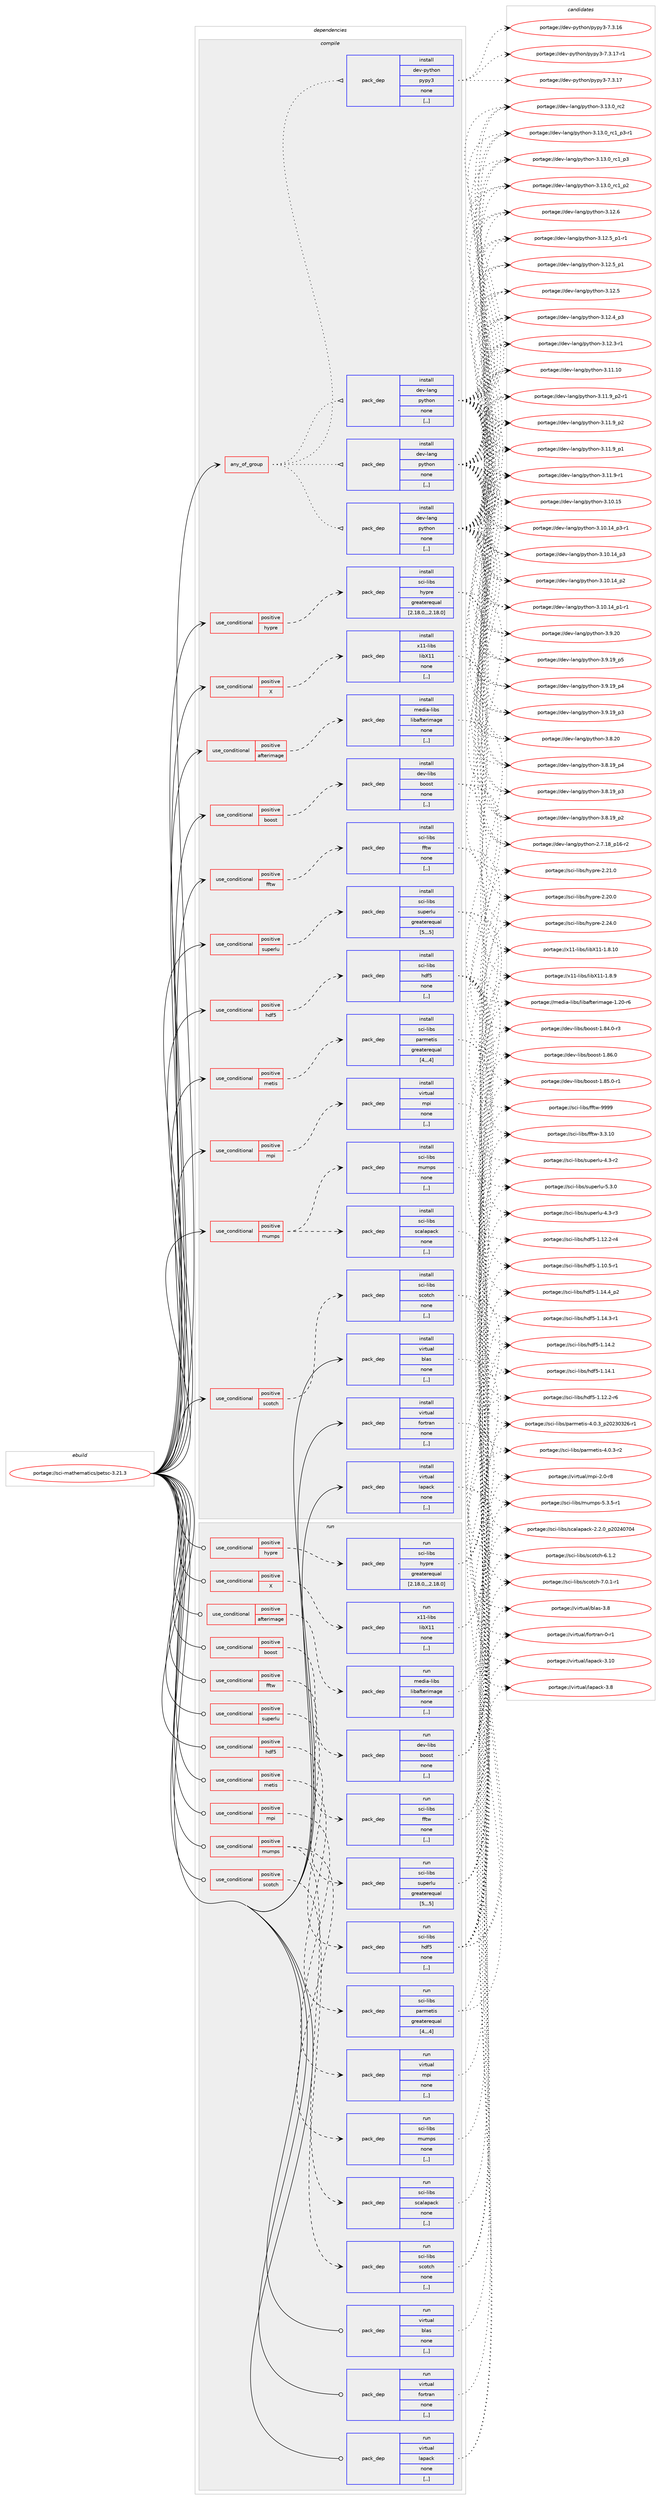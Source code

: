 digraph prolog {

# *************
# Graph options
# *************

newrank=true;
concentrate=true;
compound=true;
graph [rankdir=LR,fontname=Helvetica,fontsize=10,ranksep=1.5];#, ranksep=2.5, nodesep=0.2];
edge  [arrowhead=vee];
node  [fontname=Helvetica,fontsize=10];

# **********
# The ebuild
# **********

subgraph cluster_leftcol {
color=gray;
label=<<i>ebuild</i>>;
id [label="portage://sci-mathematics/petsc-3.21.3", color=red, width=4, href="../sci-mathematics/petsc-3.21.3.svg"];
}

# ****************
# The dependencies
# ****************

subgraph cluster_midcol {
color=gray;
label=<<i>dependencies</i>>;
subgraph cluster_compile {
fillcolor="#eeeeee";
style=filled;
label=<<i>compile</i>>;
subgraph any6200 {
dependency918535 [label=<<TABLE BORDER="0" CELLBORDER="1" CELLSPACING="0" CELLPADDING="4"><TR><TD CELLPADDING="10">any_of_group</TD></TR></TABLE>>, shape=none, color=red];subgraph pack669753 {
dependency918536 [label=<<TABLE BORDER="0" CELLBORDER="1" CELLSPACING="0" CELLPADDING="4" WIDTH="220"><TR><TD ROWSPAN="6" CELLPADDING="30">pack_dep</TD></TR><TR><TD WIDTH="110">install</TD></TR><TR><TD>dev-lang</TD></TR><TR><TD>python</TD></TR><TR><TD>none</TD></TR><TR><TD>[,,]</TD></TR></TABLE>>, shape=none, color=blue];
}
dependency918535:e -> dependency918536:w [weight=20,style="dotted",arrowhead="oinv"];
subgraph pack669754 {
dependency918537 [label=<<TABLE BORDER="0" CELLBORDER="1" CELLSPACING="0" CELLPADDING="4" WIDTH="220"><TR><TD ROWSPAN="6" CELLPADDING="30">pack_dep</TD></TR><TR><TD WIDTH="110">install</TD></TR><TR><TD>dev-lang</TD></TR><TR><TD>python</TD></TR><TR><TD>none</TD></TR><TR><TD>[,,]</TD></TR></TABLE>>, shape=none, color=blue];
}
dependency918535:e -> dependency918537:w [weight=20,style="dotted",arrowhead="oinv"];
subgraph pack669755 {
dependency918538 [label=<<TABLE BORDER="0" CELLBORDER="1" CELLSPACING="0" CELLPADDING="4" WIDTH="220"><TR><TD ROWSPAN="6" CELLPADDING="30">pack_dep</TD></TR><TR><TD WIDTH="110">install</TD></TR><TR><TD>dev-lang</TD></TR><TR><TD>python</TD></TR><TR><TD>none</TD></TR><TR><TD>[,,]</TD></TR></TABLE>>, shape=none, color=blue];
}
dependency918535:e -> dependency918538:w [weight=20,style="dotted",arrowhead="oinv"];
subgraph pack669756 {
dependency918539 [label=<<TABLE BORDER="0" CELLBORDER="1" CELLSPACING="0" CELLPADDING="4" WIDTH="220"><TR><TD ROWSPAN="6" CELLPADDING="30">pack_dep</TD></TR><TR><TD WIDTH="110">install</TD></TR><TR><TD>dev-python</TD></TR><TR><TD>pypy3</TD></TR><TR><TD>none</TD></TR><TR><TD>[,,]</TD></TR></TABLE>>, shape=none, color=blue];
}
dependency918535:e -> dependency918539:w [weight=20,style="dotted",arrowhead="oinv"];
}
id:e -> dependency918535:w [weight=20,style="solid",arrowhead="vee"];
subgraph cond242152 {
dependency918540 [label=<<TABLE BORDER="0" CELLBORDER="1" CELLSPACING="0" CELLPADDING="4"><TR><TD ROWSPAN="3" CELLPADDING="10">use_conditional</TD></TR><TR><TD>positive</TD></TR><TR><TD>X</TD></TR></TABLE>>, shape=none, color=red];
subgraph pack669757 {
dependency918541 [label=<<TABLE BORDER="0" CELLBORDER="1" CELLSPACING="0" CELLPADDING="4" WIDTH="220"><TR><TD ROWSPAN="6" CELLPADDING="30">pack_dep</TD></TR><TR><TD WIDTH="110">install</TD></TR><TR><TD>x11-libs</TD></TR><TR><TD>libX11</TD></TR><TR><TD>none</TD></TR><TR><TD>[,,]</TD></TR></TABLE>>, shape=none, color=blue];
}
dependency918540:e -> dependency918541:w [weight=20,style="dashed",arrowhead="vee"];
}
id:e -> dependency918540:w [weight=20,style="solid",arrowhead="vee"];
subgraph cond242153 {
dependency918542 [label=<<TABLE BORDER="0" CELLBORDER="1" CELLSPACING="0" CELLPADDING="4"><TR><TD ROWSPAN="3" CELLPADDING="10">use_conditional</TD></TR><TR><TD>positive</TD></TR><TR><TD>afterimage</TD></TR></TABLE>>, shape=none, color=red];
subgraph pack669758 {
dependency918543 [label=<<TABLE BORDER="0" CELLBORDER="1" CELLSPACING="0" CELLPADDING="4" WIDTH="220"><TR><TD ROWSPAN="6" CELLPADDING="30">pack_dep</TD></TR><TR><TD WIDTH="110">install</TD></TR><TR><TD>media-libs</TD></TR><TR><TD>libafterimage</TD></TR><TR><TD>none</TD></TR><TR><TD>[,,]</TD></TR></TABLE>>, shape=none, color=blue];
}
dependency918542:e -> dependency918543:w [weight=20,style="dashed",arrowhead="vee"];
}
id:e -> dependency918542:w [weight=20,style="solid",arrowhead="vee"];
subgraph cond242154 {
dependency918544 [label=<<TABLE BORDER="0" CELLBORDER="1" CELLSPACING="0" CELLPADDING="4"><TR><TD ROWSPAN="3" CELLPADDING="10">use_conditional</TD></TR><TR><TD>positive</TD></TR><TR><TD>boost</TD></TR></TABLE>>, shape=none, color=red];
subgraph pack669759 {
dependency918545 [label=<<TABLE BORDER="0" CELLBORDER="1" CELLSPACING="0" CELLPADDING="4" WIDTH="220"><TR><TD ROWSPAN="6" CELLPADDING="30">pack_dep</TD></TR><TR><TD WIDTH="110">install</TD></TR><TR><TD>dev-libs</TD></TR><TR><TD>boost</TD></TR><TR><TD>none</TD></TR><TR><TD>[,,]</TD></TR></TABLE>>, shape=none, color=blue];
}
dependency918544:e -> dependency918545:w [weight=20,style="dashed",arrowhead="vee"];
}
id:e -> dependency918544:w [weight=20,style="solid",arrowhead="vee"];
subgraph cond242155 {
dependency918546 [label=<<TABLE BORDER="0" CELLBORDER="1" CELLSPACING="0" CELLPADDING="4"><TR><TD ROWSPAN="3" CELLPADDING="10">use_conditional</TD></TR><TR><TD>positive</TD></TR><TR><TD>fftw</TD></TR></TABLE>>, shape=none, color=red];
subgraph pack669760 {
dependency918547 [label=<<TABLE BORDER="0" CELLBORDER="1" CELLSPACING="0" CELLPADDING="4" WIDTH="220"><TR><TD ROWSPAN="6" CELLPADDING="30">pack_dep</TD></TR><TR><TD WIDTH="110">install</TD></TR><TR><TD>sci-libs</TD></TR><TR><TD>fftw</TD></TR><TR><TD>none</TD></TR><TR><TD>[,,]</TD></TR></TABLE>>, shape=none, color=blue];
}
dependency918546:e -> dependency918547:w [weight=20,style="dashed",arrowhead="vee"];
}
id:e -> dependency918546:w [weight=20,style="solid",arrowhead="vee"];
subgraph cond242156 {
dependency918548 [label=<<TABLE BORDER="0" CELLBORDER="1" CELLSPACING="0" CELLPADDING="4"><TR><TD ROWSPAN="3" CELLPADDING="10">use_conditional</TD></TR><TR><TD>positive</TD></TR><TR><TD>hdf5</TD></TR></TABLE>>, shape=none, color=red];
subgraph pack669761 {
dependency918549 [label=<<TABLE BORDER="0" CELLBORDER="1" CELLSPACING="0" CELLPADDING="4" WIDTH="220"><TR><TD ROWSPAN="6" CELLPADDING="30">pack_dep</TD></TR><TR><TD WIDTH="110">install</TD></TR><TR><TD>sci-libs</TD></TR><TR><TD>hdf5</TD></TR><TR><TD>none</TD></TR><TR><TD>[,,]</TD></TR></TABLE>>, shape=none, color=blue];
}
dependency918548:e -> dependency918549:w [weight=20,style="dashed",arrowhead="vee"];
}
id:e -> dependency918548:w [weight=20,style="solid",arrowhead="vee"];
subgraph cond242157 {
dependency918550 [label=<<TABLE BORDER="0" CELLBORDER="1" CELLSPACING="0" CELLPADDING="4"><TR><TD ROWSPAN="3" CELLPADDING="10">use_conditional</TD></TR><TR><TD>positive</TD></TR><TR><TD>hypre</TD></TR></TABLE>>, shape=none, color=red];
subgraph pack669762 {
dependency918551 [label=<<TABLE BORDER="0" CELLBORDER="1" CELLSPACING="0" CELLPADDING="4" WIDTH="220"><TR><TD ROWSPAN="6" CELLPADDING="30">pack_dep</TD></TR><TR><TD WIDTH="110">install</TD></TR><TR><TD>sci-libs</TD></TR><TR><TD>hypre</TD></TR><TR><TD>greaterequal</TD></TR><TR><TD>[2.18.0,,,2.18.0]</TD></TR></TABLE>>, shape=none, color=blue];
}
dependency918550:e -> dependency918551:w [weight=20,style="dashed",arrowhead="vee"];
}
id:e -> dependency918550:w [weight=20,style="solid",arrowhead="vee"];
subgraph cond242158 {
dependency918552 [label=<<TABLE BORDER="0" CELLBORDER="1" CELLSPACING="0" CELLPADDING="4"><TR><TD ROWSPAN="3" CELLPADDING="10">use_conditional</TD></TR><TR><TD>positive</TD></TR><TR><TD>metis</TD></TR></TABLE>>, shape=none, color=red];
subgraph pack669763 {
dependency918553 [label=<<TABLE BORDER="0" CELLBORDER="1" CELLSPACING="0" CELLPADDING="4" WIDTH="220"><TR><TD ROWSPAN="6" CELLPADDING="30">pack_dep</TD></TR><TR><TD WIDTH="110">install</TD></TR><TR><TD>sci-libs</TD></TR><TR><TD>parmetis</TD></TR><TR><TD>greaterequal</TD></TR><TR><TD>[4,,,4]</TD></TR></TABLE>>, shape=none, color=blue];
}
dependency918552:e -> dependency918553:w [weight=20,style="dashed",arrowhead="vee"];
}
id:e -> dependency918552:w [weight=20,style="solid",arrowhead="vee"];
subgraph cond242159 {
dependency918554 [label=<<TABLE BORDER="0" CELLBORDER="1" CELLSPACING="0" CELLPADDING="4"><TR><TD ROWSPAN="3" CELLPADDING="10">use_conditional</TD></TR><TR><TD>positive</TD></TR><TR><TD>mpi</TD></TR></TABLE>>, shape=none, color=red];
subgraph pack669764 {
dependency918555 [label=<<TABLE BORDER="0" CELLBORDER="1" CELLSPACING="0" CELLPADDING="4" WIDTH="220"><TR><TD ROWSPAN="6" CELLPADDING="30">pack_dep</TD></TR><TR><TD WIDTH="110">install</TD></TR><TR><TD>virtual</TD></TR><TR><TD>mpi</TD></TR><TR><TD>none</TD></TR><TR><TD>[,,]</TD></TR></TABLE>>, shape=none, color=blue];
}
dependency918554:e -> dependency918555:w [weight=20,style="dashed",arrowhead="vee"];
}
id:e -> dependency918554:w [weight=20,style="solid",arrowhead="vee"];
subgraph cond242160 {
dependency918556 [label=<<TABLE BORDER="0" CELLBORDER="1" CELLSPACING="0" CELLPADDING="4"><TR><TD ROWSPAN="3" CELLPADDING="10">use_conditional</TD></TR><TR><TD>positive</TD></TR><TR><TD>mumps</TD></TR></TABLE>>, shape=none, color=red];
subgraph pack669765 {
dependency918557 [label=<<TABLE BORDER="0" CELLBORDER="1" CELLSPACING="0" CELLPADDING="4" WIDTH="220"><TR><TD ROWSPAN="6" CELLPADDING="30">pack_dep</TD></TR><TR><TD WIDTH="110">install</TD></TR><TR><TD>sci-libs</TD></TR><TR><TD>mumps</TD></TR><TR><TD>none</TD></TR><TR><TD>[,,]</TD></TR></TABLE>>, shape=none, color=blue];
}
dependency918556:e -> dependency918557:w [weight=20,style="dashed",arrowhead="vee"];
subgraph pack669766 {
dependency918558 [label=<<TABLE BORDER="0" CELLBORDER="1" CELLSPACING="0" CELLPADDING="4" WIDTH="220"><TR><TD ROWSPAN="6" CELLPADDING="30">pack_dep</TD></TR><TR><TD WIDTH="110">install</TD></TR><TR><TD>sci-libs</TD></TR><TR><TD>scalapack</TD></TR><TR><TD>none</TD></TR><TR><TD>[,,]</TD></TR></TABLE>>, shape=none, color=blue];
}
dependency918556:e -> dependency918558:w [weight=20,style="dashed",arrowhead="vee"];
}
id:e -> dependency918556:w [weight=20,style="solid",arrowhead="vee"];
subgraph cond242161 {
dependency918559 [label=<<TABLE BORDER="0" CELLBORDER="1" CELLSPACING="0" CELLPADDING="4"><TR><TD ROWSPAN="3" CELLPADDING="10">use_conditional</TD></TR><TR><TD>positive</TD></TR><TR><TD>scotch</TD></TR></TABLE>>, shape=none, color=red];
subgraph pack669767 {
dependency918560 [label=<<TABLE BORDER="0" CELLBORDER="1" CELLSPACING="0" CELLPADDING="4" WIDTH="220"><TR><TD ROWSPAN="6" CELLPADDING="30">pack_dep</TD></TR><TR><TD WIDTH="110">install</TD></TR><TR><TD>sci-libs</TD></TR><TR><TD>scotch</TD></TR><TR><TD>none</TD></TR><TR><TD>[,,]</TD></TR></TABLE>>, shape=none, color=blue];
}
dependency918559:e -> dependency918560:w [weight=20,style="dashed",arrowhead="vee"];
}
id:e -> dependency918559:w [weight=20,style="solid",arrowhead="vee"];
subgraph cond242162 {
dependency918561 [label=<<TABLE BORDER="0" CELLBORDER="1" CELLSPACING="0" CELLPADDING="4"><TR><TD ROWSPAN="3" CELLPADDING="10">use_conditional</TD></TR><TR><TD>positive</TD></TR><TR><TD>superlu</TD></TR></TABLE>>, shape=none, color=red];
subgraph pack669768 {
dependency918562 [label=<<TABLE BORDER="0" CELLBORDER="1" CELLSPACING="0" CELLPADDING="4" WIDTH="220"><TR><TD ROWSPAN="6" CELLPADDING="30">pack_dep</TD></TR><TR><TD WIDTH="110">install</TD></TR><TR><TD>sci-libs</TD></TR><TR><TD>superlu</TD></TR><TR><TD>greaterequal</TD></TR><TR><TD>[5,,,5]</TD></TR></TABLE>>, shape=none, color=blue];
}
dependency918561:e -> dependency918562:w [weight=20,style="dashed",arrowhead="vee"];
}
id:e -> dependency918561:w [weight=20,style="solid",arrowhead="vee"];
subgraph pack669769 {
dependency918563 [label=<<TABLE BORDER="0" CELLBORDER="1" CELLSPACING="0" CELLPADDING="4" WIDTH="220"><TR><TD ROWSPAN="6" CELLPADDING="30">pack_dep</TD></TR><TR><TD WIDTH="110">install</TD></TR><TR><TD>virtual</TD></TR><TR><TD>blas</TD></TR><TR><TD>none</TD></TR><TR><TD>[,,]</TD></TR></TABLE>>, shape=none, color=blue];
}
id:e -> dependency918563:w [weight=20,style="solid",arrowhead="vee"];
subgraph pack669770 {
dependency918564 [label=<<TABLE BORDER="0" CELLBORDER="1" CELLSPACING="0" CELLPADDING="4" WIDTH="220"><TR><TD ROWSPAN="6" CELLPADDING="30">pack_dep</TD></TR><TR><TD WIDTH="110">install</TD></TR><TR><TD>virtual</TD></TR><TR><TD>fortran</TD></TR><TR><TD>none</TD></TR><TR><TD>[,,]</TD></TR></TABLE>>, shape=none, color=blue];
}
id:e -> dependency918564:w [weight=20,style="solid",arrowhead="vee"];
subgraph pack669771 {
dependency918565 [label=<<TABLE BORDER="0" CELLBORDER="1" CELLSPACING="0" CELLPADDING="4" WIDTH="220"><TR><TD ROWSPAN="6" CELLPADDING="30">pack_dep</TD></TR><TR><TD WIDTH="110">install</TD></TR><TR><TD>virtual</TD></TR><TR><TD>lapack</TD></TR><TR><TD>none</TD></TR><TR><TD>[,,]</TD></TR></TABLE>>, shape=none, color=blue];
}
id:e -> dependency918565:w [weight=20,style="solid",arrowhead="vee"];
}
subgraph cluster_compileandrun {
fillcolor="#eeeeee";
style=filled;
label=<<i>compile and run</i>>;
}
subgraph cluster_run {
fillcolor="#eeeeee";
style=filled;
label=<<i>run</i>>;
subgraph cond242163 {
dependency918566 [label=<<TABLE BORDER="0" CELLBORDER="1" CELLSPACING="0" CELLPADDING="4"><TR><TD ROWSPAN="3" CELLPADDING="10">use_conditional</TD></TR><TR><TD>positive</TD></TR><TR><TD>X</TD></TR></TABLE>>, shape=none, color=red];
subgraph pack669772 {
dependency918567 [label=<<TABLE BORDER="0" CELLBORDER="1" CELLSPACING="0" CELLPADDING="4" WIDTH="220"><TR><TD ROWSPAN="6" CELLPADDING="30">pack_dep</TD></TR><TR><TD WIDTH="110">run</TD></TR><TR><TD>x11-libs</TD></TR><TR><TD>libX11</TD></TR><TR><TD>none</TD></TR><TR><TD>[,,]</TD></TR></TABLE>>, shape=none, color=blue];
}
dependency918566:e -> dependency918567:w [weight=20,style="dashed",arrowhead="vee"];
}
id:e -> dependency918566:w [weight=20,style="solid",arrowhead="odot"];
subgraph cond242164 {
dependency918568 [label=<<TABLE BORDER="0" CELLBORDER="1" CELLSPACING="0" CELLPADDING="4"><TR><TD ROWSPAN="3" CELLPADDING="10">use_conditional</TD></TR><TR><TD>positive</TD></TR><TR><TD>afterimage</TD></TR></TABLE>>, shape=none, color=red];
subgraph pack669773 {
dependency918569 [label=<<TABLE BORDER="0" CELLBORDER="1" CELLSPACING="0" CELLPADDING="4" WIDTH="220"><TR><TD ROWSPAN="6" CELLPADDING="30">pack_dep</TD></TR><TR><TD WIDTH="110">run</TD></TR><TR><TD>media-libs</TD></TR><TR><TD>libafterimage</TD></TR><TR><TD>none</TD></TR><TR><TD>[,,]</TD></TR></TABLE>>, shape=none, color=blue];
}
dependency918568:e -> dependency918569:w [weight=20,style="dashed",arrowhead="vee"];
}
id:e -> dependency918568:w [weight=20,style="solid",arrowhead="odot"];
subgraph cond242165 {
dependency918570 [label=<<TABLE BORDER="0" CELLBORDER="1" CELLSPACING="0" CELLPADDING="4"><TR><TD ROWSPAN="3" CELLPADDING="10">use_conditional</TD></TR><TR><TD>positive</TD></TR><TR><TD>boost</TD></TR></TABLE>>, shape=none, color=red];
subgraph pack669774 {
dependency918571 [label=<<TABLE BORDER="0" CELLBORDER="1" CELLSPACING="0" CELLPADDING="4" WIDTH="220"><TR><TD ROWSPAN="6" CELLPADDING="30">pack_dep</TD></TR><TR><TD WIDTH="110">run</TD></TR><TR><TD>dev-libs</TD></TR><TR><TD>boost</TD></TR><TR><TD>none</TD></TR><TR><TD>[,,]</TD></TR></TABLE>>, shape=none, color=blue];
}
dependency918570:e -> dependency918571:w [weight=20,style="dashed",arrowhead="vee"];
}
id:e -> dependency918570:w [weight=20,style="solid",arrowhead="odot"];
subgraph cond242166 {
dependency918572 [label=<<TABLE BORDER="0" CELLBORDER="1" CELLSPACING="0" CELLPADDING="4"><TR><TD ROWSPAN="3" CELLPADDING="10">use_conditional</TD></TR><TR><TD>positive</TD></TR><TR><TD>fftw</TD></TR></TABLE>>, shape=none, color=red];
subgraph pack669775 {
dependency918573 [label=<<TABLE BORDER="0" CELLBORDER="1" CELLSPACING="0" CELLPADDING="4" WIDTH="220"><TR><TD ROWSPAN="6" CELLPADDING="30">pack_dep</TD></TR><TR><TD WIDTH="110">run</TD></TR><TR><TD>sci-libs</TD></TR><TR><TD>fftw</TD></TR><TR><TD>none</TD></TR><TR><TD>[,,]</TD></TR></TABLE>>, shape=none, color=blue];
}
dependency918572:e -> dependency918573:w [weight=20,style="dashed",arrowhead="vee"];
}
id:e -> dependency918572:w [weight=20,style="solid",arrowhead="odot"];
subgraph cond242167 {
dependency918574 [label=<<TABLE BORDER="0" CELLBORDER="1" CELLSPACING="0" CELLPADDING="4"><TR><TD ROWSPAN="3" CELLPADDING="10">use_conditional</TD></TR><TR><TD>positive</TD></TR><TR><TD>hdf5</TD></TR></TABLE>>, shape=none, color=red];
subgraph pack669776 {
dependency918575 [label=<<TABLE BORDER="0" CELLBORDER="1" CELLSPACING="0" CELLPADDING="4" WIDTH="220"><TR><TD ROWSPAN="6" CELLPADDING="30">pack_dep</TD></TR><TR><TD WIDTH="110">run</TD></TR><TR><TD>sci-libs</TD></TR><TR><TD>hdf5</TD></TR><TR><TD>none</TD></TR><TR><TD>[,,]</TD></TR></TABLE>>, shape=none, color=blue];
}
dependency918574:e -> dependency918575:w [weight=20,style="dashed",arrowhead="vee"];
}
id:e -> dependency918574:w [weight=20,style="solid",arrowhead="odot"];
subgraph cond242168 {
dependency918576 [label=<<TABLE BORDER="0" CELLBORDER="1" CELLSPACING="0" CELLPADDING="4"><TR><TD ROWSPAN="3" CELLPADDING="10">use_conditional</TD></TR><TR><TD>positive</TD></TR><TR><TD>hypre</TD></TR></TABLE>>, shape=none, color=red];
subgraph pack669777 {
dependency918577 [label=<<TABLE BORDER="0" CELLBORDER="1" CELLSPACING="0" CELLPADDING="4" WIDTH="220"><TR><TD ROWSPAN="6" CELLPADDING="30">pack_dep</TD></TR><TR><TD WIDTH="110">run</TD></TR><TR><TD>sci-libs</TD></TR><TR><TD>hypre</TD></TR><TR><TD>greaterequal</TD></TR><TR><TD>[2.18.0,,,2.18.0]</TD></TR></TABLE>>, shape=none, color=blue];
}
dependency918576:e -> dependency918577:w [weight=20,style="dashed",arrowhead="vee"];
}
id:e -> dependency918576:w [weight=20,style="solid",arrowhead="odot"];
subgraph cond242169 {
dependency918578 [label=<<TABLE BORDER="0" CELLBORDER="1" CELLSPACING="0" CELLPADDING="4"><TR><TD ROWSPAN="3" CELLPADDING="10">use_conditional</TD></TR><TR><TD>positive</TD></TR><TR><TD>metis</TD></TR></TABLE>>, shape=none, color=red];
subgraph pack669778 {
dependency918579 [label=<<TABLE BORDER="0" CELLBORDER="1" CELLSPACING="0" CELLPADDING="4" WIDTH="220"><TR><TD ROWSPAN="6" CELLPADDING="30">pack_dep</TD></TR><TR><TD WIDTH="110">run</TD></TR><TR><TD>sci-libs</TD></TR><TR><TD>parmetis</TD></TR><TR><TD>greaterequal</TD></TR><TR><TD>[4,,,4]</TD></TR></TABLE>>, shape=none, color=blue];
}
dependency918578:e -> dependency918579:w [weight=20,style="dashed",arrowhead="vee"];
}
id:e -> dependency918578:w [weight=20,style="solid",arrowhead="odot"];
subgraph cond242170 {
dependency918580 [label=<<TABLE BORDER="0" CELLBORDER="1" CELLSPACING="0" CELLPADDING="4"><TR><TD ROWSPAN="3" CELLPADDING="10">use_conditional</TD></TR><TR><TD>positive</TD></TR><TR><TD>mpi</TD></TR></TABLE>>, shape=none, color=red];
subgraph pack669779 {
dependency918581 [label=<<TABLE BORDER="0" CELLBORDER="1" CELLSPACING="0" CELLPADDING="4" WIDTH="220"><TR><TD ROWSPAN="6" CELLPADDING="30">pack_dep</TD></TR><TR><TD WIDTH="110">run</TD></TR><TR><TD>virtual</TD></TR><TR><TD>mpi</TD></TR><TR><TD>none</TD></TR><TR><TD>[,,]</TD></TR></TABLE>>, shape=none, color=blue];
}
dependency918580:e -> dependency918581:w [weight=20,style="dashed",arrowhead="vee"];
}
id:e -> dependency918580:w [weight=20,style="solid",arrowhead="odot"];
subgraph cond242171 {
dependency918582 [label=<<TABLE BORDER="0" CELLBORDER="1" CELLSPACING="0" CELLPADDING="4"><TR><TD ROWSPAN="3" CELLPADDING="10">use_conditional</TD></TR><TR><TD>positive</TD></TR><TR><TD>mumps</TD></TR></TABLE>>, shape=none, color=red];
subgraph pack669780 {
dependency918583 [label=<<TABLE BORDER="0" CELLBORDER="1" CELLSPACING="0" CELLPADDING="4" WIDTH="220"><TR><TD ROWSPAN="6" CELLPADDING="30">pack_dep</TD></TR><TR><TD WIDTH="110">run</TD></TR><TR><TD>sci-libs</TD></TR><TR><TD>mumps</TD></TR><TR><TD>none</TD></TR><TR><TD>[,,]</TD></TR></TABLE>>, shape=none, color=blue];
}
dependency918582:e -> dependency918583:w [weight=20,style="dashed",arrowhead="vee"];
subgraph pack669781 {
dependency918584 [label=<<TABLE BORDER="0" CELLBORDER="1" CELLSPACING="0" CELLPADDING="4" WIDTH="220"><TR><TD ROWSPAN="6" CELLPADDING="30">pack_dep</TD></TR><TR><TD WIDTH="110">run</TD></TR><TR><TD>sci-libs</TD></TR><TR><TD>scalapack</TD></TR><TR><TD>none</TD></TR><TR><TD>[,,]</TD></TR></TABLE>>, shape=none, color=blue];
}
dependency918582:e -> dependency918584:w [weight=20,style="dashed",arrowhead="vee"];
}
id:e -> dependency918582:w [weight=20,style="solid",arrowhead="odot"];
subgraph cond242172 {
dependency918585 [label=<<TABLE BORDER="0" CELLBORDER="1" CELLSPACING="0" CELLPADDING="4"><TR><TD ROWSPAN="3" CELLPADDING="10">use_conditional</TD></TR><TR><TD>positive</TD></TR><TR><TD>scotch</TD></TR></TABLE>>, shape=none, color=red];
subgraph pack669782 {
dependency918586 [label=<<TABLE BORDER="0" CELLBORDER="1" CELLSPACING="0" CELLPADDING="4" WIDTH="220"><TR><TD ROWSPAN="6" CELLPADDING="30">pack_dep</TD></TR><TR><TD WIDTH="110">run</TD></TR><TR><TD>sci-libs</TD></TR><TR><TD>scotch</TD></TR><TR><TD>none</TD></TR><TR><TD>[,,]</TD></TR></TABLE>>, shape=none, color=blue];
}
dependency918585:e -> dependency918586:w [weight=20,style="dashed",arrowhead="vee"];
}
id:e -> dependency918585:w [weight=20,style="solid",arrowhead="odot"];
subgraph cond242173 {
dependency918587 [label=<<TABLE BORDER="0" CELLBORDER="1" CELLSPACING="0" CELLPADDING="4"><TR><TD ROWSPAN="3" CELLPADDING="10">use_conditional</TD></TR><TR><TD>positive</TD></TR><TR><TD>superlu</TD></TR></TABLE>>, shape=none, color=red];
subgraph pack669783 {
dependency918588 [label=<<TABLE BORDER="0" CELLBORDER="1" CELLSPACING="0" CELLPADDING="4" WIDTH="220"><TR><TD ROWSPAN="6" CELLPADDING="30">pack_dep</TD></TR><TR><TD WIDTH="110">run</TD></TR><TR><TD>sci-libs</TD></TR><TR><TD>superlu</TD></TR><TR><TD>greaterequal</TD></TR><TR><TD>[5,,,5]</TD></TR></TABLE>>, shape=none, color=blue];
}
dependency918587:e -> dependency918588:w [weight=20,style="dashed",arrowhead="vee"];
}
id:e -> dependency918587:w [weight=20,style="solid",arrowhead="odot"];
subgraph pack669784 {
dependency918589 [label=<<TABLE BORDER="0" CELLBORDER="1" CELLSPACING="0" CELLPADDING="4" WIDTH="220"><TR><TD ROWSPAN="6" CELLPADDING="30">pack_dep</TD></TR><TR><TD WIDTH="110">run</TD></TR><TR><TD>virtual</TD></TR><TR><TD>blas</TD></TR><TR><TD>none</TD></TR><TR><TD>[,,]</TD></TR></TABLE>>, shape=none, color=blue];
}
id:e -> dependency918589:w [weight=20,style="solid",arrowhead="odot"];
subgraph pack669785 {
dependency918590 [label=<<TABLE BORDER="0" CELLBORDER="1" CELLSPACING="0" CELLPADDING="4" WIDTH="220"><TR><TD ROWSPAN="6" CELLPADDING="30">pack_dep</TD></TR><TR><TD WIDTH="110">run</TD></TR><TR><TD>virtual</TD></TR><TR><TD>fortran</TD></TR><TR><TD>none</TD></TR><TR><TD>[,,]</TD></TR></TABLE>>, shape=none, color=blue];
}
id:e -> dependency918590:w [weight=20,style="solid",arrowhead="odot"];
subgraph pack669786 {
dependency918591 [label=<<TABLE BORDER="0" CELLBORDER="1" CELLSPACING="0" CELLPADDING="4" WIDTH="220"><TR><TD ROWSPAN="6" CELLPADDING="30">pack_dep</TD></TR><TR><TD WIDTH="110">run</TD></TR><TR><TD>virtual</TD></TR><TR><TD>lapack</TD></TR><TR><TD>none</TD></TR><TR><TD>[,,]</TD></TR></TABLE>>, shape=none, color=blue];
}
id:e -> dependency918591:w [weight=20,style="solid",arrowhead="odot"];
}
}

# **************
# The candidates
# **************

subgraph cluster_choices {
rank=same;
color=gray;
label=<<i>candidates</i>>;

subgraph choice669753 {
color=black;
nodesep=1;
choice10010111845108971101034711212111610411111045514649514648951149950 [label="portage://dev-lang/python-3.13.0_rc2", color=red, width=4,href="../dev-lang/python-3.13.0_rc2.svg"];
choice1001011184510897110103471121211161041111104551464951464895114994995112514511449 [label="portage://dev-lang/python-3.13.0_rc1_p3-r1", color=red, width=4,href="../dev-lang/python-3.13.0_rc1_p3-r1.svg"];
choice100101118451089711010347112121116104111110455146495146489511499499511251 [label="portage://dev-lang/python-3.13.0_rc1_p3", color=red, width=4,href="../dev-lang/python-3.13.0_rc1_p3.svg"];
choice100101118451089711010347112121116104111110455146495146489511499499511250 [label="portage://dev-lang/python-3.13.0_rc1_p2", color=red, width=4,href="../dev-lang/python-3.13.0_rc1_p2.svg"];
choice10010111845108971101034711212111610411111045514649504654 [label="portage://dev-lang/python-3.12.6", color=red, width=4,href="../dev-lang/python-3.12.6.svg"];
choice1001011184510897110103471121211161041111104551464950465395112494511449 [label="portage://dev-lang/python-3.12.5_p1-r1", color=red, width=4,href="../dev-lang/python-3.12.5_p1-r1.svg"];
choice100101118451089711010347112121116104111110455146495046539511249 [label="portage://dev-lang/python-3.12.5_p1", color=red, width=4,href="../dev-lang/python-3.12.5_p1.svg"];
choice10010111845108971101034711212111610411111045514649504653 [label="portage://dev-lang/python-3.12.5", color=red, width=4,href="../dev-lang/python-3.12.5.svg"];
choice100101118451089711010347112121116104111110455146495046529511251 [label="portage://dev-lang/python-3.12.4_p3", color=red, width=4,href="../dev-lang/python-3.12.4_p3.svg"];
choice100101118451089711010347112121116104111110455146495046514511449 [label="portage://dev-lang/python-3.12.3-r1", color=red, width=4,href="../dev-lang/python-3.12.3-r1.svg"];
choice1001011184510897110103471121211161041111104551464949464948 [label="portage://dev-lang/python-3.11.10", color=red, width=4,href="../dev-lang/python-3.11.10.svg"];
choice1001011184510897110103471121211161041111104551464949465795112504511449 [label="portage://dev-lang/python-3.11.9_p2-r1", color=red, width=4,href="../dev-lang/python-3.11.9_p2-r1.svg"];
choice100101118451089711010347112121116104111110455146494946579511250 [label="portage://dev-lang/python-3.11.9_p2", color=red, width=4,href="../dev-lang/python-3.11.9_p2.svg"];
choice100101118451089711010347112121116104111110455146494946579511249 [label="portage://dev-lang/python-3.11.9_p1", color=red, width=4,href="../dev-lang/python-3.11.9_p1.svg"];
choice100101118451089711010347112121116104111110455146494946574511449 [label="portage://dev-lang/python-3.11.9-r1", color=red, width=4,href="../dev-lang/python-3.11.9-r1.svg"];
choice1001011184510897110103471121211161041111104551464948464953 [label="portage://dev-lang/python-3.10.15", color=red, width=4,href="../dev-lang/python-3.10.15.svg"];
choice100101118451089711010347112121116104111110455146494846495295112514511449 [label="portage://dev-lang/python-3.10.14_p3-r1", color=red, width=4,href="../dev-lang/python-3.10.14_p3-r1.svg"];
choice10010111845108971101034711212111610411111045514649484649529511251 [label="portage://dev-lang/python-3.10.14_p3", color=red, width=4,href="../dev-lang/python-3.10.14_p3.svg"];
choice10010111845108971101034711212111610411111045514649484649529511250 [label="portage://dev-lang/python-3.10.14_p2", color=red, width=4,href="../dev-lang/python-3.10.14_p2.svg"];
choice100101118451089711010347112121116104111110455146494846495295112494511449 [label="portage://dev-lang/python-3.10.14_p1-r1", color=red, width=4,href="../dev-lang/python-3.10.14_p1-r1.svg"];
choice10010111845108971101034711212111610411111045514657465048 [label="portage://dev-lang/python-3.9.20", color=red, width=4,href="../dev-lang/python-3.9.20.svg"];
choice100101118451089711010347112121116104111110455146574649579511253 [label="portage://dev-lang/python-3.9.19_p5", color=red, width=4,href="../dev-lang/python-3.9.19_p5.svg"];
choice100101118451089711010347112121116104111110455146574649579511252 [label="portage://dev-lang/python-3.9.19_p4", color=red, width=4,href="../dev-lang/python-3.9.19_p4.svg"];
choice100101118451089711010347112121116104111110455146574649579511251 [label="portage://dev-lang/python-3.9.19_p3", color=red, width=4,href="../dev-lang/python-3.9.19_p3.svg"];
choice10010111845108971101034711212111610411111045514656465048 [label="portage://dev-lang/python-3.8.20", color=red, width=4,href="../dev-lang/python-3.8.20.svg"];
choice100101118451089711010347112121116104111110455146564649579511252 [label="portage://dev-lang/python-3.8.19_p4", color=red, width=4,href="../dev-lang/python-3.8.19_p4.svg"];
choice100101118451089711010347112121116104111110455146564649579511251 [label="portage://dev-lang/python-3.8.19_p3", color=red, width=4,href="../dev-lang/python-3.8.19_p3.svg"];
choice100101118451089711010347112121116104111110455146564649579511250 [label="portage://dev-lang/python-3.8.19_p2", color=red, width=4,href="../dev-lang/python-3.8.19_p2.svg"];
choice100101118451089711010347112121116104111110455046554649569511249544511450 [label="portage://dev-lang/python-2.7.18_p16-r2", color=red, width=4,href="../dev-lang/python-2.7.18_p16-r2.svg"];
dependency918536:e -> choice10010111845108971101034711212111610411111045514649514648951149950:w [style=dotted,weight="100"];
dependency918536:e -> choice1001011184510897110103471121211161041111104551464951464895114994995112514511449:w [style=dotted,weight="100"];
dependency918536:e -> choice100101118451089711010347112121116104111110455146495146489511499499511251:w [style=dotted,weight="100"];
dependency918536:e -> choice100101118451089711010347112121116104111110455146495146489511499499511250:w [style=dotted,weight="100"];
dependency918536:e -> choice10010111845108971101034711212111610411111045514649504654:w [style=dotted,weight="100"];
dependency918536:e -> choice1001011184510897110103471121211161041111104551464950465395112494511449:w [style=dotted,weight="100"];
dependency918536:e -> choice100101118451089711010347112121116104111110455146495046539511249:w [style=dotted,weight="100"];
dependency918536:e -> choice10010111845108971101034711212111610411111045514649504653:w [style=dotted,weight="100"];
dependency918536:e -> choice100101118451089711010347112121116104111110455146495046529511251:w [style=dotted,weight="100"];
dependency918536:e -> choice100101118451089711010347112121116104111110455146495046514511449:w [style=dotted,weight="100"];
dependency918536:e -> choice1001011184510897110103471121211161041111104551464949464948:w [style=dotted,weight="100"];
dependency918536:e -> choice1001011184510897110103471121211161041111104551464949465795112504511449:w [style=dotted,weight="100"];
dependency918536:e -> choice100101118451089711010347112121116104111110455146494946579511250:w [style=dotted,weight="100"];
dependency918536:e -> choice100101118451089711010347112121116104111110455146494946579511249:w [style=dotted,weight="100"];
dependency918536:e -> choice100101118451089711010347112121116104111110455146494946574511449:w [style=dotted,weight="100"];
dependency918536:e -> choice1001011184510897110103471121211161041111104551464948464953:w [style=dotted,weight="100"];
dependency918536:e -> choice100101118451089711010347112121116104111110455146494846495295112514511449:w [style=dotted,weight="100"];
dependency918536:e -> choice10010111845108971101034711212111610411111045514649484649529511251:w [style=dotted,weight="100"];
dependency918536:e -> choice10010111845108971101034711212111610411111045514649484649529511250:w [style=dotted,weight="100"];
dependency918536:e -> choice100101118451089711010347112121116104111110455146494846495295112494511449:w [style=dotted,weight="100"];
dependency918536:e -> choice10010111845108971101034711212111610411111045514657465048:w [style=dotted,weight="100"];
dependency918536:e -> choice100101118451089711010347112121116104111110455146574649579511253:w [style=dotted,weight="100"];
dependency918536:e -> choice100101118451089711010347112121116104111110455146574649579511252:w [style=dotted,weight="100"];
dependency918536:e -> choice100101118451089711010347112121116104111110455146574649579511251:w [style=dotted,weight="100"];
dependency918536:e -> choice10010111845108971101034711212111610411111045514656465048:w [style=dotted,weight="100"];
dependency918536:e -> choice100101118451089711010347112121116104111110455146564649579511252:w [style=dotted,weight="100"];
dependency918536:e -> choice100101118451089711010347112121116104111110455146564649579511251:w [style=dotted,weight="100"];
dependency918536:e -> choice100101118451089711010347112121116104111110455146564649579511250:w [style=dotted,weight="100"];
dependency918536:e -> choice100101118451089711010347112121116104111110455046554649569511249544511450:w [style=dotted,weight="100"];
}
subgraph choice669754 {
color=black;
nodesep=1;
choice10010111845108971101034711212111610411111045514649514648951149950 [label="portage://dev-lang/python-3.13.0_rc2", color=red, width=4,href="../dev-lang/python-3.13.0_rc2.svg"];
choice1001011184510897110103471121211161041111104551464951464895114994995112514511449 [label="portage://dev-lang/python-3.13.0_rc1_p3-r1", color=red, width=4,href="../dev-lang/python-3.13.0_rc1_p3-r1.svg"];
choice100101118451089711010347112121116104111110455146495146489511499499511251 [label="portage://dev-lang/python-3.13.0_rc1_p3", color=red, width=4,href="../dev-lang/python-3.13.0_rc1_p3.svg"];
choice100101118451089711010347112121116104111110455146495146489511499499511250 [label="portage://dev-lang/python-3.13.0_rc1_p2", color=red, width=4,href="../dev-lang/python-3.13.0_rc1_p2.svg"];
choice10010111845108971101034711212111610411111045514649504654 [label="portage://dev-lang/python-3.12.6", color=red, width=4,href="../dev-lang/python-3.12.6.svg"];
choice1001011184510897110103471121211161041111104551464950465395112494511449 [label="portage://dev-lang/python-3.12.5_p1-r1", color=red, width=4,href="../dev-lang/python-3.12.5_p1-r1.svg"];
choice100101118451089711010347112121116104111110455146495046539511249 [label="portage://dev-lang/python-3.12.5_p1", color=red, width=4,href="../dev-lang/python-3.12.5_p1.svg"];
choice10010111845108971101034711212111610411111045514649504653 [label="portage://dev-lang/python-3.12.5", color=red, width=4,href="../dev-lang/python-3.12.5.svg"];
choice100101118451089711010347112121116104111110455146495046529511251 [label="portage://dev-lang/python-3.12.4_p3", color=red, width=4,href="../dev-lang/python-3.12.4_p3.svg"];
choice100101118451089711010347112121116104111110455146495046514511449 [label="portage://dev-lang/python-3.12.3-r1", color=red, width=4,href="../dev-lang/python-3.12.3-r1.svg"];
choice1001011184510897110103471121211161041111104551464949464948 [label="portage://dev-lang/python-3.11.10", color=red, width=4,href="../dev-lang/python-3.11.10.svg"];
choice1001011184510897110103471121211161041111104551464949465795112504511449 [label="portage://dev-lang/python-3.11.9_p2-r1", color=red, width=4,href="../dev-lang/python-3.11.9_p2-r1.svg"];
choice100101118451089711010347112121116104111110455146494946579511250 [label="portage://dev-lang/python-3.11.9_p2", color=red, width=4,href="../dev-lang/python-3.11.9_p2.svg"];
choice100101118451089711010347112121116104111110455146494946579511249 [label="portage://dev-lang/python-3.11.9_p1", color=red, width=4,href="../dev-lang/python-3.11.9_p1.svg"];
choice100101118451089711010347112121116104111110455146494946574511449 [label="portage://dev-lang/python-3.11.9-r1", color=red, width=4,href="../dev-lang/python-3.11.9-r1.svg"];
choice1001011184510897110103471121211161041111104551464948464953 [label="portage://dev-lang/python-3.10.15", color=red, width=4,href="../dev-lang/python-3.10.15.svg"];
choice100101118451089711010347112121116104111110455146494846495295112514511449 [label="portage://dev-lang/python-3.10.14_p3-r1", color=red, width=4,href="../dev-lang/python-3.10.14_p3-r1.svg"];
choice10010111845108971101034711212111610411111045514649484649529511251 [label="portage://dev-lang/python-3.10.14_p3", color=red, width=4,href="../dev-lang/python-3.10.14_p3.svg"];
choice10010111845108971101034711212111610411111045514649484649529511250 [label="portage://dev-lang/python-3.10.14_p2", color=red, width=4,href="../dev-lang/python-3.10.14_p2.svg"];
choice100101118451089711010347112121116104111110455146494846495295112494511449 [label="portage://dev-lang/python-3.10.14_p1-r1", color=red, width=4,href="../dev-lang/python-3.10.14_p1-r1.svg"];
choice10010111845108971101034711212111610411111045514657465048 [label="portage://dev-lang/python-3.9.20", color=red, width=4,href="../dev-lang/python-3.9.20.svg"];
choice100101118451089711010347112121116104111110455146574649579511253 [label="portage://dev-lang/python-3.9.19_p5", color=red, width=4,href="../dev-lang/python-3.9.19_p5.svg"];
choice100101118451089711010347112121116104111110455146574649579511252 [label="portage://dev-lang/python-3.9.19_p4", color=red, width=4,href="../dev-lang/python-3.9.19_p4.svg"];
choice100101118451089711010347112121116104111110455146574649579511251 [label="portage://dev-lang/python-3.9.19_p3", color=red, width=4,href="../dev-lang/python-3.9.19_p3.svg"];
choice10010111845108971101034711212111610411111045514656465048 [label="portage://dev-lang/python-3.8.20", color=red, width=4,href="../dev-lang/python-3.8.20.svg"];
choice100101118451089711010347112121116104111110455146564649579511252 [label="portage://dev-lang/python-3.8.19_p4", color=red, width=4,href="../dev-lang/python-3.8.19_p4.svg"];
choice100101118451089711010347112121116104111110455146564649579511251 [label="portage://dev-lang/python-3.8.19_p3", color=red, width=4,href="../dev-lang/python-3.8.19_p3.svg"];
choice100101118451089711010347112121116104111110455146564649579511250 [label="portage://dev-lang/python-3.8.19_p2", color=red, width=4,href="../dev-lang/python-3.8.19_p2.svg"];
choice100101118451089711010347112121116104111110455046554649569511249544511450 [label="portage://dev-lang/python-2.7.18_p16-r2", color=red, width=4,href="../dev-lang/python-2.7.18_p16-r2.svg"];
dependency918537:e -> choice10010111845108971101034711212111610411111045514649514648951149950:w [style=dotted,weight="100"];
dependency918537:e -> choice1001011184510897110103471121211161041111104551464951464895114994995112514511449:w [style=dotted,weight="100"];
dependency918537:e -> choice100101118451089711010347112121116104111110455146495146489511499499511251:w [style=dotted,weight="100"];
dependency918537:e -> choice100101118451089711010347112121116104111110455146495146489511499499511250:w [style=dotted,weight="100"];
dependency918537:e -> choice10010111845108971101034711212111610411111045514649504654:w [style=dotted,weight="100"];
dependency918537:e -> choice1001011184510897110103471121211161041111104551464950465395112494511449:w [style=dotted,weight="100"];
dependency918537:e -> choice100101118451089711010347112121116104111110455146495046539511249:w [style=dotted,weight="100"];
dependency918537:e -> choice10010111845108971101034711212111610411111045514649504653:w [style=dotted,weight="100"];
dependency918537:e -> choice100101118451089711010347112121116104111110455146495046529511251:w [style=dotted,weight="100"];
dependency918537:e -> choice100101118451089711010347112121116104111110455146495046514511449:w [style=dotted,weight="100"];
dependency918537:e -> choice1001011184510897110103471121211161041111104551464949464948:w [style=dotted,weight="100"];
dependency918537:e -> choice1001011184510897110103471121211161041111104551464949465795112504511449:w [style=dotted,weight="100"];
dependency918537:e -> choice100101118451089711010347112121116104111110455146494946579511250:w [style=dotted,weight="100"];
dependency918537:e -> choice100101118451089711010347112121116104111110455146494946579511249:w [style=dotted,weight="100"];
dependency918537:e -> choice100101118451089711010347112121116104111110455146494946574511449:w [style=dotted,weight="100"];
dependency918537:e -> choice1001011184510897110103471121211161041111104551464948464953:w [style=dotted,weight="100"];
dependency918537:e -> choice100101118451089711010347112121116104111110455146494846495295112514511449:w [style=dotted,weight="100"];
dependency918537:e -> choice10010111845108971101034711212111610411111045514649484649529511251:w [style=dotted,weight="100"];
dependency918537:e -> choice10010111845108971101034711212111610411111045514649484649529511250:w [style=dotted,weight="100"];
dependency918537:e -> choice100101118451089711010347112121116104111110455146494846495295112494511449:w [style=dotted,weight="100"];
dependency918537:e -> choice10010111845108971101034711212111610411111045514657465048:w [style=dotted,weight="100"];
dependency918537:e -> choice100101118451089711010347112121116104111110455146574649579511253:w [style=dotted,weight="100"];
dependency918537:e -> choice100101118451089711010347112121116104111110455146574649579511252:w [style=dotted,weight="100"];
dependency918537:e -> choice100101118451089711010347112121116104111110455146574649579511251:w [style=dotted,weight="100"];
dependency918537:e -> choice10010111845108971101034711212111610411111045514656465048:w [style=dotted,weight="100"];
dependency918537:e -> choice100101118451089711010347112121116104111110455146564649579511252:w [style=dotted,weight="100"];
dependency918537:e -> choice100101118451089711010347112121116104111110455146564649579511251:w [style=dotted,weight="100"];
dependency918537:e -> choice100101118451089711010347112121116104111110455146564649579511250:w [style=dotted,weight="100"];
dependency918537:e -> choice100101118451089711010347112121116104111110455046554649569511249544511450:w [style=dotted,weight="100"];
}
subgraph choice669755 {
color=black;
nodesep=1;
choice10010111845108971101034711212111610411111045514649514648951149950 [label="portage://dev-lang/python-3.13.0_rc2", color=red, width=4,href="../dev-lang/python-3.13.0_rc2.svg"];
choice1001011184510897110103471121211161041111104551464951464895114994995112514511449 [label="portage://dev-lang/python-3.13.0_rc1_p3-r1", color=red, width=4,href="../dev-lang/python-3.13.0_rc1_p3-r1.svg"];
choice100101118451089711010347112121116104111110455146495146489511499499511251 [label="portage://dev-lang/python-3.13.0_rc1_p3", color=red, width=4,href="../dev-lang/python-3.13.0_rc1_p3.svg"];
choice100101118451089711010347112121116104111110455146495146489511499499511250 [label="portage://dev-lang/python-3.13.0_rc1_p2", color=red, width=4,href="../dev-lang/python-3.13.0_rc1_p2.svg"];
choice10010111845108971101034711212111610411111045514649504654 [label="portage://dev-lang/python-3.12.6", color=red, width=4,href="../dev-lang/python-3.12.6.svg"];
choice1001011184510897110103471121211161041111104551464950465395112494511449 [label="portage://dev-lang/python-3.12.5_p1-r1", color=red, width=4,href="../dev-lang/python-3.12.5_p1-r1.svg"];
choice100101118451089711010347112121116104111110455146495046539511249 [label="portage://dev-lang/python-3.12.5_p1", color=red, width=4,href="../dev-lang/python-3.12.5_p1.svg"];
choice10010111845108971101034711212111610411111045514649504653 [label="portage://dev-lang/python-3.12.5", color=red, width=4,href="../dev-lang/python-3.12.5.svg"];
choice100101118451089711010347112121116104111110455146495046529511251 [label="portage://dev-lang/python-3.12.4_p3", color=red, width=4,href="../dev-lang/python-3.12.4_p3.svg"];
choice100101118451089711010347112121116104111110455146495046514511449 [label="portage://dev-lang/python-3.12.3-r1", color=red, width=4,href="../dev-lang/python-3.12.3-r1.svg"];
choice1001011184510897110103471121211161041111104551464949464948 [label="portage://dev-lang/python-3.11.10", color=red, width=4,href="../dev-lang/python-3.11.10.svg"];
choice1001011184510897110103471121211161041111104551464949465795112504511449 [label="portage://dev-lang/python-3.11.9_p2-r1", color=red, width=4,href="../dev-lang/python-3.11.9_p2-r1.svg"];
choice100101118451089711010347112121116104111110455146494946579511250 [label="portage://dev-lang/python-3.11.9_p2", color=red, width=4,href="../dev-lang/python-3.11.9_p2.svg"];
choice100101118451089711010347112121116104111110455146494946579511249 [label="portage://dev-lang/python-3.11.9_p1", color=red, width=4,href="../dev-lang/python-3.11.9_p1.svg"];
choice100101118451089711010347112121116104111110455146494946574511449 [label="portage://dev-lang/python-3.11.9-r1", color=red, width=4,href="../dev-lang/python-3.11.9-r1.svg"];
choice1001011184510897110103471121211161041111104551464948464953 [label="portage://dev-lang/python-3.10.15", color=red, width=4,href="../dev-lang/python-3.10.15.svg"];
choice100101118451089711010347112121116104111110455146494846495295112514511449 [label="portage://dev-lang/python-3.10.14_p3-r1", color=red, width=4,href="../dev-lang/python-3.10.14_p3-r1.svg"];
choice10010111845108971101034711212111610411111045514649484649529511251 [label="portage://dev-lang/python-3.10.14_p3", color=red, width=4,href="../dev-lang/python-3.10.14_p3.svg"];
choice10010111845108971101034711212111610411111045514649484649529511250 [label="portage://dev-lang/python-3.10.14_p2", color=red, width=4,href="../dev-lang/python-3.10.14_p2.svg"];
choice100101118451089711010347112121116104111110455146494846495295112494511449 [label="portage://dev-lang/python-3.10.14_p1-r1", color=red, width=4,href="../dev-lang/python-3.10.14_p1-r1.svg"];
choice10010111845108971101034711212111610411111045514657465048 [label="portage://dev-lang/python-3.9.20", color=red, width=4,href="../dev-lang/python-3.9.20.svg"];
choice100101118451089711010347112121116104111110455146574649579511253 [label="portage://dev-lang/python-3.9.19_p5", color=red, width=4,href="../dev-lang/python-3.9.19_p5.svg"];
choice100101118451089711010347112121116104111110455146574649579511252 [label="portage://dev-lang/python-3.9.19_p4", color=red, width=4,href="../dev-lang/python-3.9.19_p4.svg"];
choice100101118451089711010347112121116104111110455146574649579511251 [label="portage://dev-lang/python-3.9.19_p3", color=red, width=4,href="../dev-lang/python-3.9.19_p3.svg"];
choice10010111845108971101034711212111610411111045514656465048 [label="portage://dev-lang/python-3.8.20", color=red, width=4,href="../dev-lang/python-3.8.20.svg"];
choice100101118451089711010347112121116104111110455146564649579511252 [label="portage://dev-lang/python-3.8.19_p4", color=red, width=4,href="../dev-lang/python-3.8.19_p4.svg"];
choice100101118451089711010347112121116104111110455146564649579511251 [label="portage://dev-lang/python-3.8.19_p3", color=red, width=4,href="../dev-lang/python-3.8.19_p3.svg"];
choice100101118451089711010347112121116104111110455146564649579511250 [label="portage://dev-lang/python-3.8.19_p2", color=red, width=4,href="../dev-lang/python-3.8.19_p2.svg"];
choice100101118451089711010347112121116104111110455046554649569511249544511450 [label="portage://dev-lang/python-2.7.18_p16-r2", color=red, width=4,href="../dev-lang/python-2.7.18_p16-r2.svg"];
dependency918538:e -> choice10010111845108971101034711212111610411111045514649514648951149950:w [style=dotted,weight="100"];
dependency918538:e -> choice1001011184510897110103471121211161041111104551464951464895114994995112514511449:w [style=dotted,weight="100"];
dependency918538:e -> choice100101118451089711010347112121116104111110455146495146489511499499511251:w [style=dotted,weight="100"];
dependency918538:e -> choice100101118451089711010347112121116104111110455146495146489511499499511250:w [style=dotted,weight="100"];
dependency918538:e -> choice10010111845108971101034711212111610411111045514649504654:w [style=dotted,weight="100"];
dependency918538:e -> choice1001011184510897110103471121211161041111104551464950465395112494511449:w [style=dotted,weight="100"];
dependency918538:e -> choice100101118451089711010347112121116104111110455146495046539511249:w [style=dotted,weight="100"];
dependency918538:e -> choice10010111845108971101034711212111610411111045514649504653:w [style=dotted,weight="100"];
dependency918538:e -> choice100101118451089711010347112121116104111110455146495046529511251:w [style=dotted,weight="100"];
dependency918538:e -> choice100101118451089711010347112121116104111110455146495046514511449:w [style=dotted,weight="100"];
dependency918538:e -> choice1001011184510897110103471121211161041111104551464949464948:w [style=dotted,weight="100"];
dependency918538:e -> choice1001011184510897110103471121211161041111104551464949465795112504511449:w [style=dotted,weight="100"];
dependency918538:e -> choice100101118451089711010347112121116104111110455146494946579511250:w [style=dotted,weight="100"];
dependency918538:e -> choice100101118451089711010347112121116104111110455146494946579511249:w [style=dotted,weight="100"];
dependency918538:e -> choice100101118451089711010347112121116104111110455146494946574511449:w [style=dotted,weight="100"];
dependency918538:e -> choice1001011184510897110103471121211161041111104551464948464953:w [style=dotted,weight="100"];
dependency918538:e -> choice100101118451089711010347112121116104111110455146494846495295112514511449:w [style=dotted,weight="100"];
dependency918538:e -> choice10010111845108971101034711212111610411111045514649484649529511251:w [style=dotted,weight="100"];
dependency918538:e -> choice10010111845108971101034711212111610411111045514649484649529511250:w [style=dotted,weight="100"];
dependency918538:e -> choice100101118451089711010347112121116104111110455146494846495295112494511449:w [style=dotted,weight="100"];
dependency918538:e -> choice10010111845108971101034711212111610411111045514657465048:w [style=dotted,weight="100"];
dependency918538:e -> choice100101118451089711010347112121116104111110455146574649579511253:w [style=dotted,weight="100"];
dependency918538:e -> choice100101118451089711010347112121116104111110455146574649579511252:w [style=dotted,weight="100"];
dependency918538:e -> choice100101118451089711010347112121116104111110455146574649579511251:w [style=dotted,weight="100"];
dependency918538:e -> choice10010111845108971101034711212111610411111045514656465048:w [style=dotted,weight="100"];
dependency918538:e -> choice100101118451089711010347112121116104111110455146564649579511252:w [style=dotted,weight="100"];
dependency918538:e -> choice100101118451089711010347112121116104111110455146564649579511251:w [style=dotted,weight="100"];
dependency918538:e -> choice100101118451089711010347112121116104111110455146564649579511250:w [style=dotted,weight="100"];
dependency918538:e -> choice100101118451089711010347112121116104111110455046554649569511249544511450:w [style=dotted,weight="100"];
}
subgraph choice669756 {
color=black;
nodesep=1;
choice100101118451121211161041111104711212111212151455546514649554511449 [label="portage://dev-python/pypy3-7.3.17-r1", color=red, width=4,href="../dev-python/pypy3-7.3.17-r1.svg"];
choice10010111845112121116104111110471121211121215145554651464955 [label="portage://dev-python/pypy3-7.3.17", color=red, width=4,href="../dev-python/pypy3-7.3.17.svg"];
choice10010111845112121116104111110471121211121215145554651464954 [label="portage://dev-python/pypy3-7.3.16", color=red, width=4,href="../dev-python/pypy3-7.3.16.svg"];
dependency918539:e -> choice100101118451121211161041111104711212111212151455546514649554511449:w [style=dotted,weight="100"];
dependency918539:e -> choice10010111845112121116104111110471121211121215145554651464955:w [style=dotted,weight="100"];
dependency918539:e -> choice10010111845112121116104111110471121211121215145554651464954:w [style=dotted,weight="100"];
}
subgraph choice669757 {
color=black;
nodesep=1;
choice12049494510810598115471081059888494945494656464948 [label="portage://x11-libs/libX11-1.8.10", color=red, width=4,href="../x11-libs/libX11-1.8.10.svg"];
choice120494945108105981154710810598884949454946564657 [label="portage://x11-libs/libX11-1.8.9", color=red, width=4,href="../x11-libs/libX11-1.8.9.svg"];
dependency918541:e -> choice12049494510810598115471081059888494945494656464948:w [style=dotted,weight="100"];
dependency918541:e -> choice120494945108105981154710810598884949454946564657:w [style=dotted,weight="100"];
}
subgraph choice669758 {
color=black;
nodesep=1;
choice1091011001059745108105981154710810598971021161011141051099710310145494650484511454 [label="portage://media-libs/libafterimage-1.20-r6", color=red, width=4,href="../media-libs/libafterimage-1.20-r6.svg"];
dependency918543:e -> choice1091011001059745108105981154710810598971021161011141051099710310145494650484511454:w [style=dotted,weight="100"];
}
subgraph choice669759 {
color=black;
nodesep=1;
choice1001011184510810598115479811111111511645494656544648 [label="portage://dev-libs/boost-1.86.0", color=red, width=4,href="../dev-libs/boost-1.86.0.svg"];
choice10010111845108105981154798111111115116454946565346484511449 [label="portage://dev-libs/boost-1.85.0-r1", color=red, width=4,href="../dev-libs/boost-1.85.0-r1.svg"];
choice10010111845108105981154798111111115116454946565246484511451 [label="portage://dev-libs/boost-1.84.0-r3", color=red, width=4,href="../dev-libs/boost-1.84.0-r3.svg"];
dependency918545:e -> choice1001011184510810598115479811111111511645494656544648:w [style=dotted,weight="100"];
dependency918545:e -> choice10010111845108105981154798111111115116454946565346484511449:w [style=dotted,weight="100"];
dependency918545:e -> choice10010111845108105981154798111111115116454946565246484511451:w [style=dotted,weight="100"];
}
subgraph choice669760 {
color=black;
nodesep=1;
choice115991054510810598115471021021161194557575757 [label="portage://sci-libs/fftw-9999", color=red, width=4,href="../sci-libs/fftw-9999.svg"];
choice1159910545108105981154710210211611945514651464948 [label="portage://sci-libs/fftw-3.3.10", color=red, width=4,href="../sci-libs/fftw-3.3.10.svg"];
dependency918547:e -> choice115991054510810598115471021021161194557575757:w [style=dotted,weight="100"];
dependency918547:e -> choice1159910545108105981154710210211611945514651464948:w [style=dotted,weight="100"];
}
subgraph choice669761 {
color=black;
nodesep=1;
choice1159910545108105981154710410010253454946495246529511250 [label="portage://sci-libs/hdf5-1.14.4_p2", color=red, width=4,href="../sci-libs/hdf5-1.14.4_p2.svg"];
choice1159910545108105981154710410010253454946495246514511449 [label="portage://sci-libs/hdf5-1.14.3-r1", color=red, width=4,href="../sci-libs/hdf5-1.14.3-r1.svg"];
choice115991054510810598115471041001025345494649524650 [label="portage://sci-libs/hdf5-1.14.2", color=red, width=4,href="../sci-libs/hdf5-1.14.2.svg"];
choice115991054510810598115471041001025345494649524649 [label="portage://sci-libs/hdf5-1.14.1", color=red, width=4,href="../sci-libs/hdf5-1.14.1.svg"];
choice1159910545108105981154710410010253454946495046504511454 [label="portage://sci-libs/hdf5-1.12.2-r6", color=red, width=4,href="../sci-libs/hdf5-1.12.2-r6.svg"];
choice1159910545108105981154710410010253454946495046504511452 [label="portage://sci-libs/hdf5-1.12.2-r4", color=red, width=4,href="../sci-libs/hdf5-1.12.2-r4.svg"];
choice1159910545108105981154710410010253454946494846534511449 [label="portage://sci-libs/hdf5-1.10.5-r1", color=red, width=4,href="../sci-libs/hdf5-1.10.5-r1.svg"];
dependency918549:e -> choice1159910545108105981154710410010253454946495246529511250:w [style=dotted,weight="100"];
dependency918549:e -> choice1159910545108105981154710410010253454946495246514511449:w [style=dotted,weight="100"];
dependency918549:e -> choice115991054510810598115471041001025345494649524650:w [style=dotted,weight="100"];
dependency918549:e -> choice115991054510810598115471041001025345494649524649:w [style=dotted,weight="100"];
dependency918549:e -> choice1159910545108105981154710410010253454946495046504511454:w [style=dotted,weight="100"];
dependency918549:e -> choice1159910545108105981154710410010253454946495046504511452:w [style=dotted,weight="100"];
dependency918549:e -> choice1159910545108105981154710410010253454946494846534511449:w [style=dotted,weight="100"];
}
subgraph choice669762 {
color=black;
nodesep=1;
choice1159910545108105981154710412111211410145504650524648 [label="portage://sci-libs/hypre-2.24.0", color=red, width=4,href="../sci-libs/hypre-2.24.0.svg"];
choice1159910545108105981154710412111211410145504650494648 [label="portage://sci-libs/hypre-2.21.0", color=red, width=4,href="../sci-libs/hypre-2.21.0.svg"];
choice1159910545108105981154710412111211410145504650484648 [label="portage://sci-libs/hypre-2.20.0", color=red, width=4,href="../sci-libs/hypre-2.20.0.svg"];
dependency918551:e -> choice1159910545108105981154710412111211410145504650524648:w [style=dotted,weight="100"];
dependency918551:e -> choice1159910545108105981154710412111211410145504650494648:w [style=dotted,weight="100"];
dependency918551:e -> choice1159910545108105981154710412111211410145504650484648:w [style=dotted,weight="100"];
}
subgraph choice669763 {
color=black;
nodesep=1;
choice11599105451081059811547112971141091011161051154552464846519511250485051485150544511449 [label="portage://sci-libs/parmetis-4.0.3_p20230326-r1", color=red, width=4,href="../sci-libs/parmetis-4.0.3_p20230326-r1.svg"];
choice11599105451081059811547112971141091011161051154552464846514511450 [label="portage://sci-libs/parmetis-4.0.3-r2", color=red, width=4,href="../sci-libs/parmetis-4.0.3-r2.svg"];
dependency918553:e -> choice11599105451081059811547112971141091011161051154552464846519511250485051485150544511449:w [style=dotted,weight="100"];
dependency918553:e -> choice11599105451081059811547112971141091011161051154552464846514511450:w [style=dotted,weight="100"];
}
subgraph choice669764 {
color=black;
nodesep=1;
choice1181051141161179710847109112105455046484511456 [label="portage://virtual/mpi-2.0-r8", color=red, width=4,href="../virtual/mpi-2.0-r8.svg"];
dependency918555:e -> choice1181051141161179710847109112105455046484511456:w [style=dotted,weight="100"];
}
subgraph choice669765 {
color=black;
nodesep=1;
choice115991054510810598115471091171091121154553465146534511449 [label="portage://sci-libs/mumps-5.3.5-r1", color=red, width=4,href="../sci-libs/mumps-5.3.5-r1.svg"];
dependency918557:e -> choice115991054510810598115471091171091121154553465146534511449:w [style=dotted,weight="100"];
}
subgraph choice669766 {
color=black;
nodesep=1;
choice115991054510810598115471159997108971129799107455046504648951125048505248554852 [label="portage://sci-libs/scalapack-2.2.0_p20240704", color=red, width=4,href="../sci-libs/scalapack-2.2.0_p20240704.svg"];
dependency918558:e -> choice115991054510810598115471159997108971129799107455046504648951125048505248554852:w [style=dotted,weight="100"];
}
subgraph choice669767 {
color=black;
nodesep=1;
choice1159910545108105981154711599111116991044555464846494511449 [label="portage://sci-libs/scotch-7.0.1-r1", color=red, width=4,href="../sci-libs/scotch-7.0.1-r1.svg"];
choice115991054510810598115471159911111699104455446494650 [label="portage://sci-libs/scotch-6.1.2", color=red, width=4,href="../sci-libs/scotch-6.1.2.svg"];
dependency918560:e -> choice1159910545108105981154711599111116991044555464846494511449:w [style=dotted,weight="100"];
dependency918560:e -> choice115991054510810598115471159911111699104455446494650:w [style=dotted,weight="100"];
}
subgraph choice669768 {
color=black;
nodesep=1;
choice11599105451081059811547115117112101114108117455346514648 [label="portage://sci-libs/superlu-5.3.0", color=red, width=4,href="../sci-libs/superlu-5.3.0.svg"];
choice11599105451081059811547115117112101114108117455246514511451 [label="portage://sci-libs/superlu-4.3-r3", color=red, width=4,href="../sci-libs/superlu-4.3-r3.svg"];
choice11599105451081059811547115117112101114108117455246514511450 [label="portage://sci-libs/superlu-4.3-r2", color=red, width=4,href="../sci-libs/superlu-4.3-r2.svg"];
dependency918562:e -> choice11599105451081059811547115117112101114108117455346514648:w [style=dotted,weight="100"];
dependency918562:e -> choice11599105451081059811547115117112101114108117455246514511451:w [style=dotted,weight="100"];
dependency918562:e -> choice11599105451081059811547115117112101114108117455246514511450:w [style=dotted,weight="100"];
}
subgraph choice669769 {
color=black;
nodesep=1;
choice1181051141161179710847981089711545514656 [label="portage://virtual/blas-3.8", color=red, width=4,href="../virtual/blas-3.8.svg"];
dependency918563:e -> choice1181051141161179710847981089711545514656:w [style=dotted,weight="100"];
}
subgraph choice669770 {
color=black;
nodesep=1;
choice11810511411611797108471021111141161149711045484511449 [label="portage://virtual/fortran-0-r1", color=red, width=4,href="../virtual/fortran-0-r1.svg"];
dependency918564:e -> choice11810511411611797108471021111141161149711045484511449:w [style=dotted,weight="100"];
}
subgraph choice669771 {
color=black;
nodesep=1;
choice11810511411611797108471089711297991074551464948 [label="portage://virtual/lapack-3.10", color=red, width=4,href="../virtual/lapack-3.10.svg"];
choice118105114116117971084710897112979910745514656 [label="portage://virtual/lapack-3.8", color=red, width=4,href="../virtual/lapack-3.8.svg"];
dependency918565:e -> choice11810511411611797108471089711297991074551464948:w [style=dotted,weight="100"];
dependency918565:e -> choice118105114116117971084710897112979910745514656:w [style=dotted,weight="100"];
}
subgraph choice669772 {
color=black;
nodesep=1;
choice12049494510810598115471081059888494945494656464948 [label="portage://x11-libs/libX11-1.8.10", color=red, width=4,href="../x11-libs/libX11-1.8.10.svg"];
choice120494945108105981154710810598884949454946564657 [label="portage://x11-libs/libX11-1.8.9", color=red, width=4,href="../x11-libs/libX11-1.8.9.svg"];
dependency918567:e -> choice12049494510810598115471081059888494945494656464948:w [style=dotted,weight="100"];
dependency918567:e -> choice120494945108105981154710810598884949454946564657:w [style=dotted,weight="100"];
}
subgraph choice669773 {
color=black;
nodesep=1;
choice1091011001059745108105981154710810598971021161011141051099710310145494650484511454 [label="portage://media-libs/libafterimage-1.20-r6", color=red, width=4,href="../media-libs/libafterimage-1.20-r6.svg"];
dependency918569:e -> choice1091011001059745108105981154710810598971021161011141051099710310145494650484511454:w [style=dotted,weight="100"];
}
subgraph choice669774 {
color=black;
nodesep=1;
choice1001011184510810598115479811111111511645494656544648 [label="portage://dev-libs/boost-1.86.0", color=red, width=4,href="../dev-libs/boost-1.86.0.svg"];
choice10010111845108105981154798111111115116454946565346484511449 [label="portage://dev-libs/boost-1.85.0-r1", color=red, width=4,href="../dev-libs/boost-1.85.0-r1.svg"];
choice10010111845108105981154798111111115116454946565246484511451 [label="portage://dev-libs/boost-1.84.0-r3", color=red, width=4,href="../dev-libs/boost-1.84.0-r3.svg"];
dependency918571:e -> choice1001011184510810598115479811111111511645494656544648:w [style=dotted,weight="100"];
dependency918571:e -> choice10010111845108105981154798111111115116454946565346484511449:w [style=dotted,weight="100"];
dependency918571:e -> choice10010111845108105981154798111111115116454946565246484511451:w [style=dotted,weight="100"];
}
subgraph choice669775 {
color=black;
nodesep=1;
choice115991054510810598115471021021161194557575757 [label="portage://sci-libs/fftw-9999", color=red, width=4,href="../sci-libs/fftw-9999.svg"];
choice1159910545108105981154710210211611945514651464948 [label="portage://sci-libs/fftw-3.3.10", color=red, width=4,href="../sci-libs/fftw-3.3.10.svg"];
dependency918573:e -> choice115991054510810598115471021021161194557575757:w [style=dotted,weight="100"];
dependency918573:e -> choice1159910545108105981154710210211611945514651464948:w [style=dotted,weight="100"];
}
subgraph choice669776 {
color=black;
nodesep=1;
choice1159910545108105981154710410010253454946495246529511250 [label="portage://sci-libs/hdf5-1.14.4_p2", color=red, width=4,href="../sci-libs/hdf5-1.14.4_p2.svg"];
choice1159910545108105981154710410010253454946495246514511449 [label="portage://sci-libs/hdf5-1.14.3-r1", color=red, width=4,href="../sci-libs/hdf5-1.14.3-r1.svg"];
choice115991054510810598115471041001025345494649524650 [label="portage://sci-libs/hdf5-1.14.2", color=red, width=4,href="../sci-libs/hdf5-1.14.2.svg"];
choice115991054510810598115471041001025345494649524649 [label="portage://sci-libs/hdf5-1.14.1", color=red, width=4,href="../sci-libs/hdf5-1.14.1.svg"];
choice1159910545108105981154710410010253454946495046504511454 [label="portage://sci-libs/hdf5-1.12.2-r6", color=red, width=4,href="../sci-libs/hdf5-1.12.2-r6.svg"];
choice1159910545108105981154710410010253454946495046504511452 [label="portage://sci-libs/hdf5-1.12.2-r4", color=red, width=4,href="../sci-libs/hdf5-1.12.2-r4.svg"];
choice1159910545108105981154710410010253454946494846534511449 [label="portage://sci-libs/hdf5-1.10.5-r1", color=red, width=4,href="../sci-libs/hdf5-1.10.5-r1.svg"];
dependency918575:e -> choice1159910545108105981154710410010253454946495246529511250:w [style=dotted,weight="100"];
dependency918575:e -> choice1159910545108105981154710410010253454946495246514511449:w [style=dotted,weight="100"];
dependency918575:e -> choice115991054510810598115471041001025345494649524650:w [style=dotted,weight="100"];
dependency918575:e -> choice115991054510810598115471041001025345494649524649:w [style=dotted,weight="100"];
dependency918575:e -> choice1159910545108105981154710410010253454946495046504511454:w [style=dotted,weight="100"];
dependency918575:e -> choice1159910545108105981154710410010253454946495046504511452:w [style=dotted,weight="100"];
dependency918575:e -> choice1159910545108105981154710410010253454946494846534511449:w [style=dotted,weight="100"];
}
subgraph choice669777 {
color=black;
nodesep=1;
choice1159910545108105981154710412111211410145504650524648 [label="portage://sci-libs/hypre-2.24.0", color=red, width=4,href="../sci-libs/hypre-2.24.0.svg"];
choice1159910545108105981154710412111211410145504650494648 [label="portage://sci-libs/hypre-2.21.0", color=red, width=4,href="../sci-libs/hypre-2.21.0.svg"];
choice1159910545108105981154710412111211410145504650484648 [label="portage://sci-libs/hypre-2.20.0", color=red, width=4,href="../sci-libs/hypre-2.20.0.svg"];
dependency918577:e -> choice1159910545108105981154710412111211410145504650524648:w [style=dotted,weight="100"];
dependency918577:e -> choice1159910545108105981154710412111211410145504650494648:w [style=dotted,weight="100"];
dependency918577:e -> choice1159910545108105981154710412111211410145504650484648:w [style=dotted,weight="100"];
}
subgraph choice669778 {
color=black;
nodesep=1;
choice11599105451081059811547112971141091011161051154552464846519511250485051485150544511449 [label="portage://sci-libs/parmetis-4.0.3_p20230326-r1", color=red, width=4,href="../sci-libs/parmetis-4.0.3_p20230326-r1.svg"];
choice11599105451081059811547112971141091011161051154552464846514511450 [label="portage://sci-libs/parmetis-4.0.3-r2", color=red, width=4,href="../sci-libs/parmetis-4.0.3-r2.svg"];
dependency918579:e -> choice11599105451081059811547112971141091011161051154552464846519511250485051485150544511449:w [style=dotted,weight="100"];
dependency918579:e -> choice11599105451081059811547112971141091011161051154552464846514511450:w [style=dotted,weight="100"];
}
subgraph choice669779 {
color=black;
nodesep=1;
choice1181051141161179710847109112105455046484511456 [label="portage://virtual/mpi-2.0-r8", color=red, width=4,href="../virtual/mpi-2.0-r8.svg"];
dependency918581:e -> choice1181051141161179710847109112105455046484511456:w [style=dotted,weight="100"];
}
subgraph choice669780 {
color=black;
nodesep=1;
choice115991054510810598115471091171091121154553465146534511449 [label="portage://sci-libs/mumps-5.3.5-r1", color=red, width=4,href="../sci-libs/mumps-5.3.5-r1.svg"];
dependency918583:e -> choice115991054510810598115471091171091121154553465146534511449:w [style=dotted,weight="100"];
}
subgraph choice669781 {
color=black;
nodesep=1;
choice115991054510810598115471159997108971129799107455046504648951125048505248554852 [label="portage://sci-libs/scalapack-2.2.0_p20240704", color=red, width=4,href="../sci-libs/scalapack-2.2.0_p20240704.svg"];
dependency918584:e -> choice115991054510810598115471159997108971129799107455046504648951125048505248554852:w [style=dotted,weight="100"];
}
subgraph choice669782 {
color=black;
nodesep=1;
choice1159910545108105981154711599111116991044555464846494511449 [label="portage://sci-libs/scotch-7.0.1-r1", color=red, width=4,href="../sci-libs/scotch-7.0.1-r1.svg"];
choice115991054510810598115471159911111699104455446494650 [label="portage://sci-libs/scotch-6.1.2", color=red, width=4,href="../sci-libs/scotch-6.1.2.svg"];
dependency918586:e -> choice1159910545108105981154711599111116991044555464846494511449:w [style=dotted,weight="100"];
dependency918586:e -> choice115991054510810598115471159911111699104455446494650:w [style=dotted,weight="100"];
}
subgraph choice669783 {
color=black;
nodesep=1;
choice11599105451081059811547115117112101114108117455346514648 [label="portage://sci-libs/superlu-5.3.0", color=red, width=4,href="../sci-libs/superlu-5.3.0.svg"];
choice11599105451081059811547115117112101114108117455246514511451 [label="portage://sci-libs/superlu-4.3-r3", color=red, width=4,href="../sci-libs/superlu-4.3-r3.svg"];
choice11599105451081059811547115117112101114108117455246514511450 [label="portage://sci-libs/superlu-4.3-r2", color=red, width=4,href="../sci-libs/superlu-4.3-r2.svg"];
dependency918588:e -> choice11599105451081059811547115117112101114108117455346514648:w [style=dotted,weight="100"];
dependency918588:e -> choice11599105451081059811547115117112101114108117455246514511451:w [style=dotted,weight="100"];
dependency918588:e -> choice11599105451081059811547115117112101114108117455246514511450:w [style=dotted,weight="100"];
}
subgraph choice669784 {
color=black;
nodesep=1;
choice1181051141161179710847981089711545514656 [label="portage://virtual/blas-3.8", color=red, width=4,href="../virtual/blas-3.8.svg"];
dependency918589:e -> choice1181051141161179710847981089711545514656:w [style=dotted,weight="100"];
}
subgraph choice669785 {
color=black;
nodesep=1;
choice11810511411611797108471021111141161149711045484511449 [label="portage://virtual/fortran-0-r1", color=red, width=4,href="../virtual/fortran-0-r1.svg"];
dependency918590:e -> choice11810511411611797108471021111141161149711045484511449:w [style=dotted,weight="100"];
}
subgraph choice669786 {
color=black;
nodesep=1;
choice11810511411611797108471089711297991074551464948 [label="portage://virtual/lapack-3.10", color=red, width=4,href="../virtual/lapack-3.10.svg"];
choice118105114116117971084710897112979910745514656 [label="portage://virtual/lapack-3.8", color=red, width=4,href="../virtual/lapack-3.8.svg"];
dependency918591:e -> choice11810511411611797108471089711297991074551464948:w [style=dotted,weight="100"];
dependency918591:e -> choice118105114116117971084710897112979910745514656:w [style=dotted,weight="100"];
}
}

}
